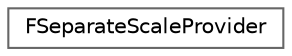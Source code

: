digraph "Graphical Class Hierarchy"
{
 // INTERACTIVE_SVG=YES
 // LATEX_PDF_SIZE
  bgcolor="transparent";
  edge [fontname=Helvetica,fontsize=10,labelfontname=Helvetica,labelfontsize=10];
  node [fontname=Helvetica,fontsize=10,shape=box,height=0.2,width=0.4];
  rankdir="LR";
  Node0 [id="Node000000",label="FSeparateScaleProvider",height=0.2,width=0.4,color="grey40", fillcolor="white", style="filled",URL="$d9/d1d/structFSeparateScaleProvider.html",tooltip="UGizmoBaseTransformSource is a base implementation of IGizmoTransformSource that adds an OnTransformC..."];
}
